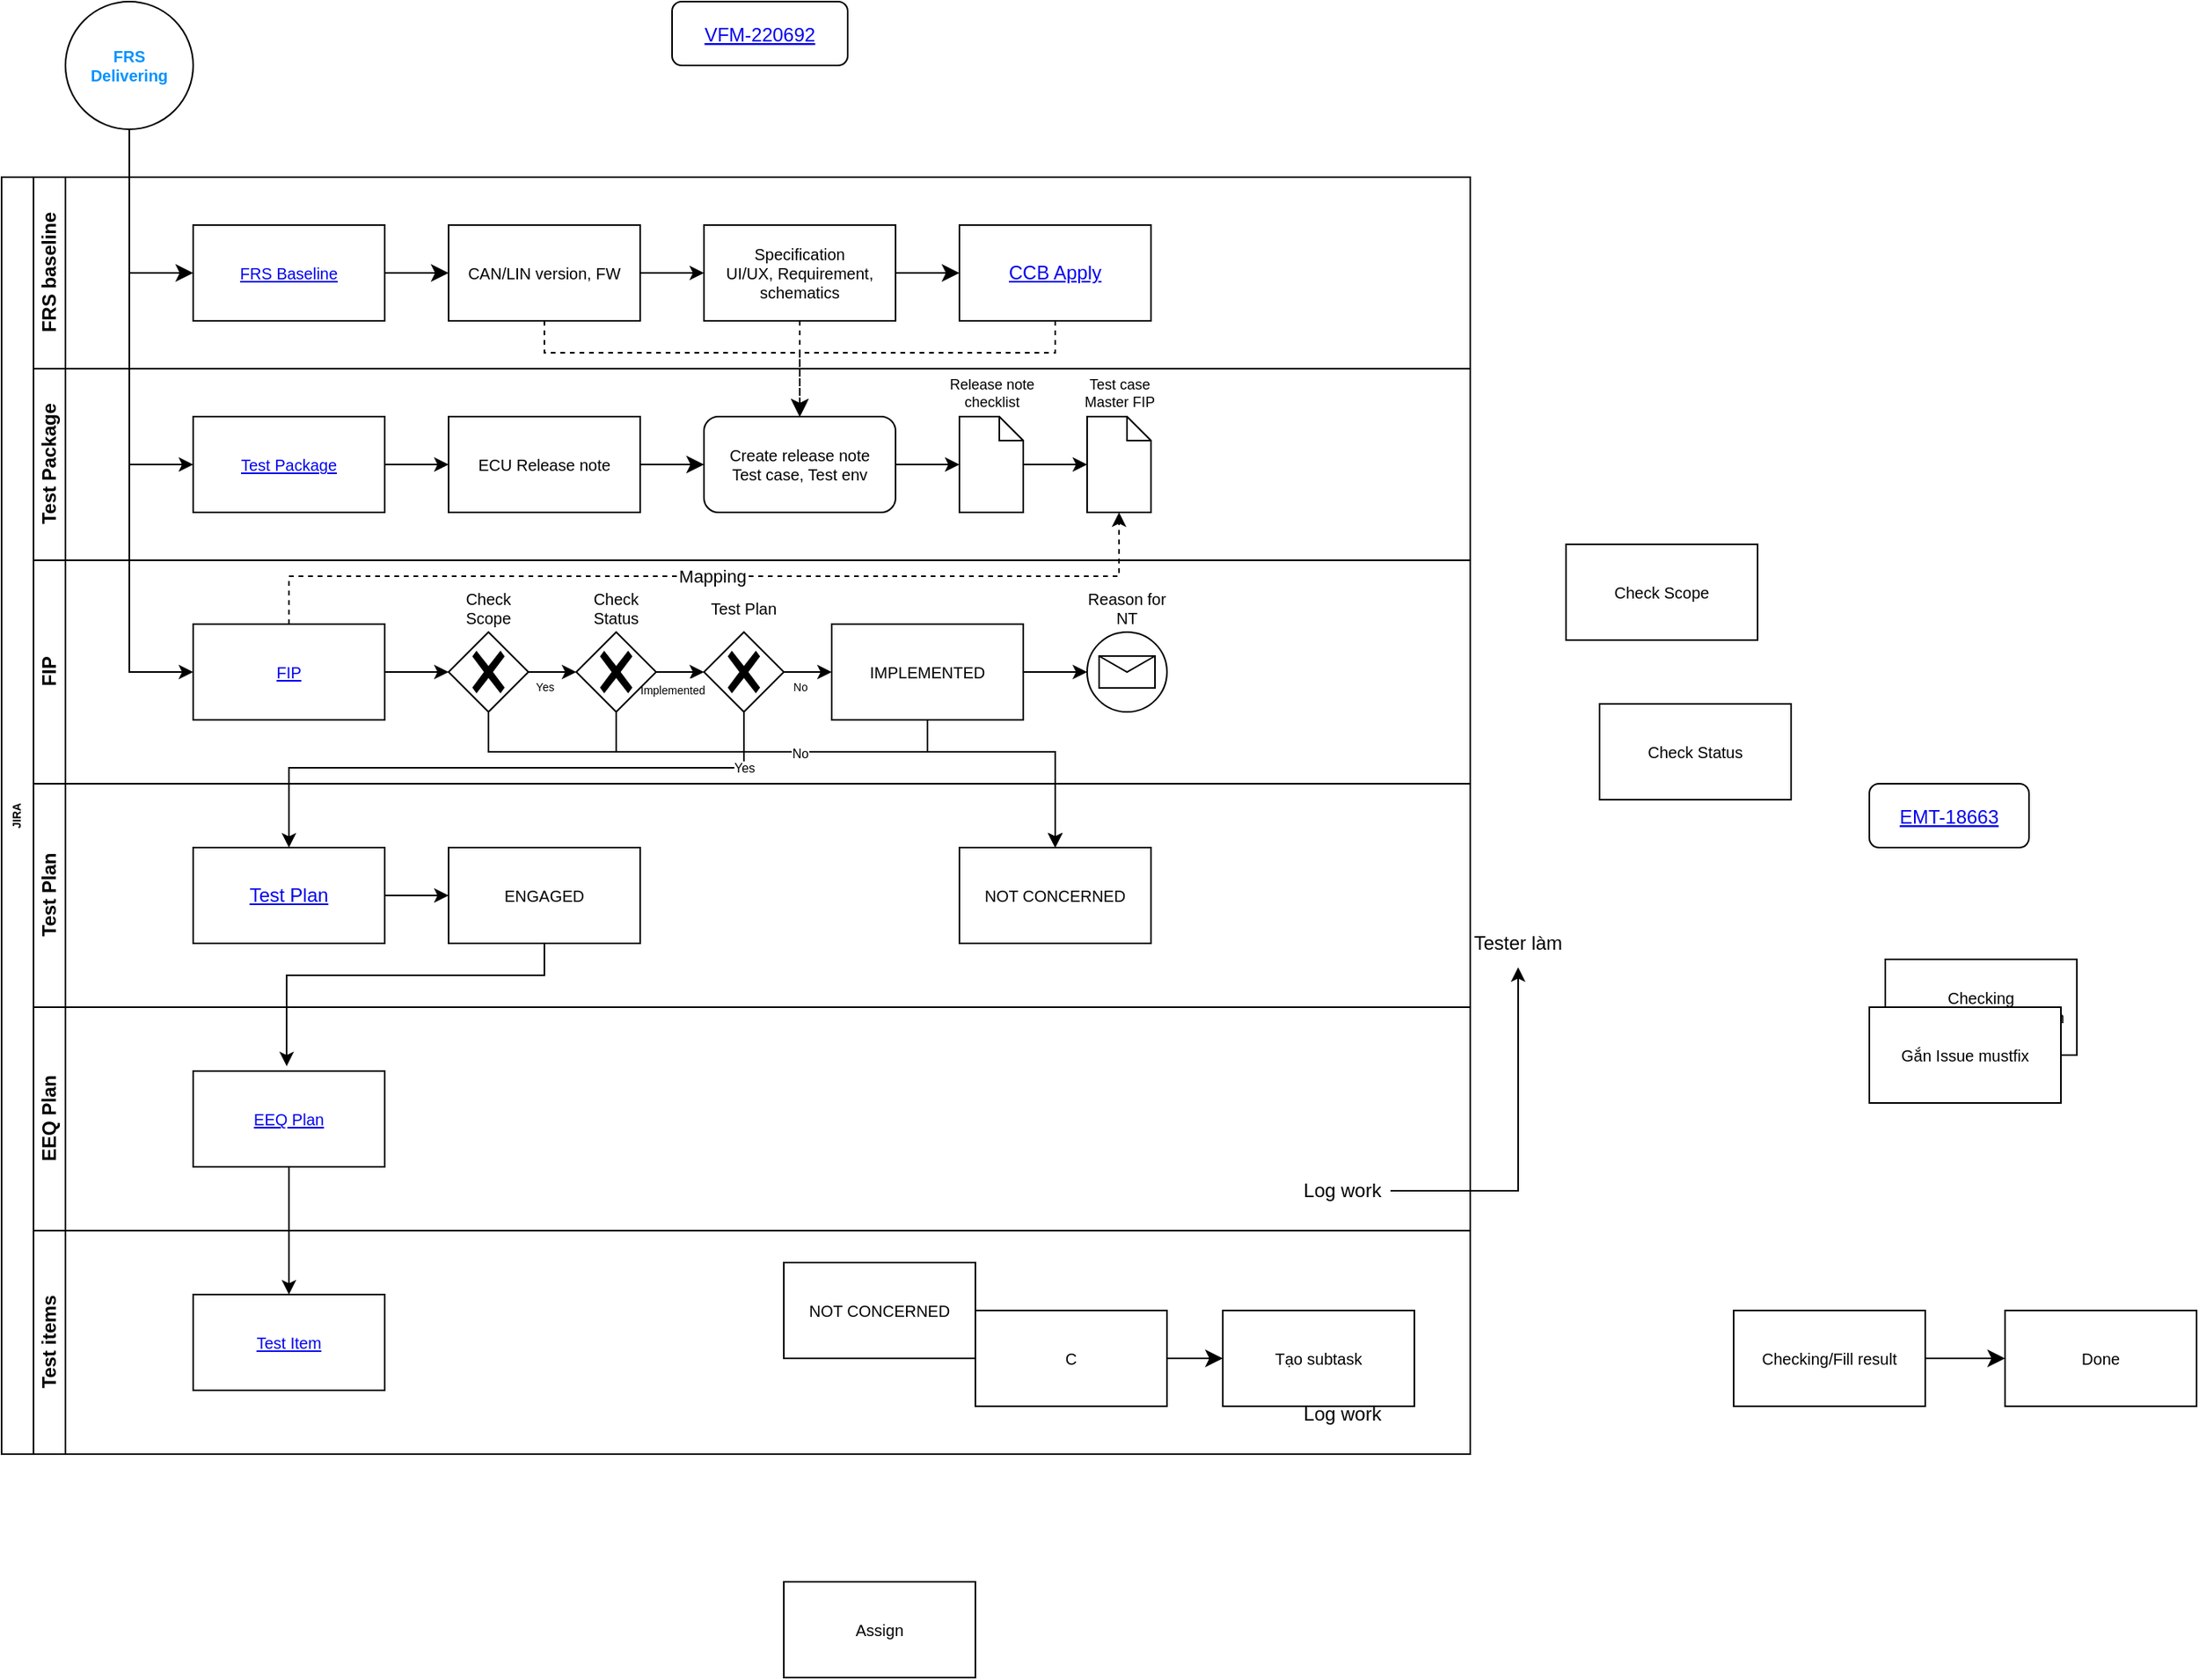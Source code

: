 <mxfile version="24.6.1" type="github">
  <diagram id="prtHgNgQTEPvFCAcTncT" name="Page-1">
    <mxGraphModel dx="2206" dy="1200" grid="1" gridSize="10" guides="1" tooltips="1" connect="1" arrows="1" fold="1" page="1" pageScale="1" pageWidth="827" pageHeight="1169" math="0" shadow="0">
      <root>
        <mxCell id="0" />
        <mxCell id="1" parent="0" />
        <UserObject label="JIRA" link="https://vingroupjsc.sharepoint.com/:x:/r/sites/VF-EEQualityCentre/_layouts/15/Doc.aspx?sourcedoc=%7B268B624A-8D3B-4E9C-AA28-62E9198A5E5C%7D&amp;file=LHD_VN_VF3_Master%20Tracker.xlsx&amp;action=default&amp;mobileredirect=true" id="dNxyNK7c78bLwvsdeMH5-19">
          <mxCell style="swimlane;html=1;childLayout=stackLayout;resizeParent=1;resizeParentMax=0;horizontal=0;startSize=20;horizontalStack=0;whiteSpace=wrap;fontSize=7;" parent="1" vertex="1">
            <mxGeometry x="120" y="120" width="920" height="800" as="geometry">
              <mxRectangle x="120" y="120" width="40" height="50" as="alternateBounds" />
            </mxGeometry>
          </mxCell>
        </UserObject>
        <mxCell id="dNxyNK7c78bLwvsdeMH5-20" value="FRS baseline" style="swimlane;html=1;startSize=20;horizontal=0;" parent="dNxyNK7c78bLwvsdeMH5-19" vertex="1">
          <mxGeometry x="20" width="900" height="120" as="geometry" />
        </mxCell>
        <mxCell id="qIckF98StNaj-yUu7WlP-11" value="" style="edgeStyle=none;curved=1;rounded=0;orthogonalLoop=1;jettySize=auto;html=1;fontSize=12;startSize=8;endSize=8;" parent="dNxyNK7c78bLwvsdeMH5-20" source="qIckF98StNaj-yUu7WlP-8" target="qIckF98StNaj-yUu7WlP-10" edge="1">
          <mxGeometry relative="1" as="geometry" />
        </mxCell>
        <UserObject label="&lt;span style=&quot;font-size: 10px;&quot;&gt;FRS Baseline&lt;/span&gt;" link="https://tms.vinfast.vn/browse/EEI-2372" id="qIckF98StNaj-yUu7WlP-8">
          <mxCell style="whiteSpace=wrap;html=1;fontSize=12;rounded=0;strokeColor=default;align=center;verticalAlign=middle;spacing=10;fontFamily=Helvetica;fontColor=#0000EE;fontStyle=4;fillColor=default;" parent="dNxyNK7c78bLwvsdeMH5-20" vertex="1">
            <mxGeometry x="100" y="30" width="120" height="60" as="geometry" />
          </mxCell>
        </UserObject>
        <mxCell id="qIckF98StNaj-yUu7WlP-13" value="" style="edgeStyle=none;curved=1;rounded=0;orthogonalLoop=1;jettySize=auto;html=1;fontSize=12;startSize=8;endSize=8;" parent="dNxyNK7c78bLwvsdeMH5-20" source="qIckF98StNaj-yUu7WlP-10" edge="1">
          <mxGeometry relative="1" as="geometry">
            <mxPoint x="340" y="60" as="targetPoint" />
          </mxGeometry>
        </mxCell>
        <mxCell id="7vbJa-Z3su7h4x0WSQ4t-16" style="edgeStyle=orthogonalEdgeStyle;rounded=0;orthogonalLoop=1;jettySize=auto;html=1;entryX=0;entryY=0.5;entryDx=0;entryDy=0;" edge="1" parent="dNxyNK7c78bLwvsdeMH5-20" source="qIckF98StNaj-yUu7WlP-10" target="qIckF98StNaj-yUu7WlP-14">
          <mxGeometry relative="1" as="geometry" />
        </mxCell>
        <mxCell id="qIckF98StNaj-yUu7WlP-10" value="&lt;span style=&quot;font-size: 10px;&quot;&gt;CAN/LIN version, FW&lt;/span&gt;" style="whiteSpace=wrap;html=1;fontSize=10;" parent="dNxyNK7c78bLwvsdeMH5-20" vertex="1">
          <mxGeometry x="260" y="30" width="120" height="60" as="geometry" />
        </mxCell>
        <mxCell id="7vbJa-Z3su7h4x0WSQ4t-48" style="edgeStyle=orthogonalEdgeStyle;rounded=0;orthogonalLoop=1;jettySize=auto;html=1;dashed=1;strokeColor=default;align=center;verticalAlign=middle;fontFamily=Helvetica;fontSize=12;fontColor=default;labelBackgroundColor=default;startSize=8;endArrow=classic;endSize=8;" edge="1" parent="dNxyNK7c78bLwvsdeMH5-20" source="qIckF98StNaj-yUu7WlP-14">
          <mxGeometry relative="1" as="geometry">
            <mxPoint x="480.0" y="150" as="targetPoint" />
          </mxGeometry>
        </mxCell>
        <mxCell id="qIckF98StNaj-yUu7WlP-14" value="Specification&lt;div&gt;UI/UX, Requirement, schematics&lt;/div&gt;" style="whiteSpace=wrap;html=1;fontSize=10;" parent="dNxyNK7c78bLwvsdeMH5-20" vertex="1">
          <mxGeometry x="420" y="30" width="120" height="60" as="geometry" />
        </mxCell>
        <UserObject label="CCB Apply" link="https://tms.vinfast.vn/browse/CCB-1562" id="qIckF98StNaj-yUu7WlP-18">
          <mxCell style="whiteSpace=wrap;html=1;fontSize=12;rounded=0;strokeColor=default;align=center;verticalAlign=middle;spacing=10;fontFamily=Helvetica;fontColor=#0000EE;fontStyle=4;fillColor=default;" parent="dNxyNK7c78bLwvsdeMH5-20" vertex="1">
            <mxGeometry x="580" y="30" width="120" height="60" as="geometry" />
          </mxCell>
        </UserObject>
        <mxCell id="qIckF98StNaj-yUu7WlP-19" value="" style="edgeStyle=none;curved=1;rounded=0;orthogonalLoop=1;jettySize=auto;html=1;fontSize=12;startSize=8;endSize=8;" parent="dNxyNK7c78bLwvsdeMH5-20" source="qIckF98StNaj-yUu7WlP-14" target="qIckF98StNaj-yUu7WlP-18" edge="1">
          <mxGeometry relative="1" as="geometry" />
        </mxCell>
        <mxCell id="dNxyNK7c78bLwvsdeMH5-21" value="Test Package" style="swimlane;html=1;startSize=20;horizontal=0;" parent="dNxyNK7c78bLwvsdeMH5-19" vertex="1">
          <mxGeometry x="20" y="120" width="900" height="120" as="geometry" />
        </mxCell>
        <mxCell id="qIckF98StNaj-yUu7WlP-25" value="" style="edgeStyle=none;curved=1;rounded=0;orthogonalLoop=1;jettySize=auto;html=1;fontSize=12;startSize=8;endSize=8;" parent="dNxyNK7c78bLwvsdeMH5-21" source="qIckF98StNaj-yUu7WlP-22" target="qIckF98StNaj-yUu7WlP-24" edge="1">
          <mxGeometry relative="1" as="geometry" />
        </mxCell>
        <mxCell id="qIckF98StNaj-yUu7WlP-22" value="&lt;span style=&quot;font-size: 10px;&quot;&gt;ECU&amp;nbsp;&lt;/span&gt;Release note" style="whiteSpace=wrap;html=1;fontSize=10;" parent="dNxyNK7c78bLwvsdeMH5-21" vertex="1">
          <mxGeometry x="260" y="30" width="120" height="60" as="geometry" />
        </mxCell>
        <mxCell id="qIckF98StNaj-yUu7WlP-24" value="Create release note&lt;div&gt;Test case, Test env&lt;/div&gt;" style="whiteSpace=wrap;html=1;fontSize=10;rounded=1;" parent="dNxyNK7c78bLwvsdeMH5-21" vertex="1">
          <mxGeometry x="420" y="30" width="120" height="60" as="geometry" />
        </mxCell>
        <mxCell id="7vbJa-Z3su7h4x0WSQ4t-41" style="edgeStyle=orthogonalEdgeStyle;rounded=0;orthogonalLoop=1;jettySize=auto;html=1;entryX=0;entryY=0.5;entryDx=0;entryDy=0;" edge="1" parent="dNxyNK7c78bLwvsdeMH5-21" source="7vbJa-Z3su7h4x0WSQ4t-17" target="qIckF98StNaj-yUu7WlP-22">
          <mxGeometry relative="1" as="geometry" />
        </mxCell>
        <UserObject label="&lt;span style=&quot;font-size: 10px;&quot;&gt;Test Package&lt;/span&gt;" link="https://tms.vinfast.vn/browse/EEI-2372" id="7vbJa-Z3su7h4x0WSQ4t-17">
          <mxCell style="whiteSpace=wrap;html=1;fontSize=12;rounded=0;strokeColor=default;align=center;verticalAlign=middle;spacing=10;fontFamily=Helvetica;fontColor=#0000EE;fontStyle=4;fillColor=default;" vertex="1" parent="dNxyNK7c78bLwvsdeMH5-21">
            <mxGeometry x="100" y="30" width="120" height="60" as="geometry" />
          </mxCell>
        </UserObject>
        <UserObject label="" link="https://vingroupjsc.sharepoint.com/:x:/r/sites/VF-EEQualityCentre/_layouts/15/Doc.aspx?sourcedoc=%7B7188D6CC-D743-4151-A7EC-9FD6CC27E06A%7D&amp;file=VF3_Release%20Note.xlsx&amp;action=default&amp;mobileredirect=true&amp;wdsle=0" id="7vbJa-Z3su7h4x0WSQ4t-30">
          <mxCell style="shape=mxgraph.bpmn.data;labelPosition=center;verticalLabelPosition=bottom;align=center;verticalAlign=top;size=15;html=1;" vertex="1" parent="dNxyNK7c78bLwvsdeMH5-21">
            <mxGeometry x="580" y="30" width="40" height="60" as="geometry" />
          </mxCell>
        </UserObject>
        <mxCell id="7vbJa-Z3su7h4x0WSQ4t-31" style="edgeStyle=orthogonalEdgeStyle;rounded=0;orthogonalLoop=1;jettySize=auto;html=1;entryX=0;entryY=0.5;entryDx=0;entryDy=0;entryPerimeter=0;" edge="1" parent="dNxyNK7c78bLwvsdeMH5-21" source="qIckF98StNaj-yUu7WlP-24" target="7vbJa-Z3su7h4x0WSQ4t-30">
          <mxGeometry relative="1" as="geometry" />
        </mxCell>
        <mxCell id="7vbJa-Z3su7h4x0WSQ4t-32" value="Release note&lt;div&gt;checklist&lt;/div&gt;" style="text;html=1;align=center;verticalAlign=middle;whiteSpace=wrap;rounded=0;fontSize=9;" vertex="1" parent="dNxyNK7c78bLwvsdeMH5-21">
          <mxGeometry x="567.5" width="65" height="30" as="geometry" />
        </mxCell>
        <UserObject label="" link="https://vingroupjsc.sharepoint.com/:x:/r/sites/VF-EEQualityCentre/_layouts/15/Doc.aspx?sourcedoc=%7B268B624A-8D3B-4E9C-AA28-62E9198A5E5C%7D&amp;file=LHD_VN_VF3_Master%20Tracker.xlsx&amp;action=default&amp;mobileredirect=true" id="7vbJa-Z3su7h4x0WSQ4t-36">
          <mxCell style="shape=mxgraph.bpmn.data;labelPosition=center;verticalLabelPosition=bottom;align=center;verticalAlign=top;size=15;html=1;" vertex="1" parent="dNxyNK7c78bLwvsdeMH5-21">
            <mxGeometry x="660" y="30" width="40" height="60" as="geometry" />
          </mxCell>
        </UserObject>
        <mxCell id="7vbJa-Z3su7h4x0WSQ4t-37" value="Test case&lt;div&gt;Master FIP&lt;/div&gt;" style="text;html=1;align=center;verticalAlign=middle;whiteSpace=wrap;rounded=0;fontSize=9;" vertex="1" parent="dNxyNK7c78bLwvsdeMH5-21">
          <mxGeometry x="647.5" width="65" height="30" as="geometry" />
        </mxCell>
        <mxCell id="7vbJa-Z3su7h4x0WSQ4t-38" style="edgeStyle=orthogonalEdgeStyle;rounded=0;orthogonalLoop=1;jettySize=auto;html=1;entryX=0;entryY=0.5;entryDx=0;entryDy=0;entryPerimeter=0;" edge="1" parent="dNxyNK7c78bLwvsdeMH5-21" source="7vbJa-Z3su7h4x0WSQ4t-30" target="7vbJa-Z3su7h4x0WSQ4t-36">
          <mxGeometry relative="1" as="geometry" />
        </mxCell>
        <mxCell id="7vbJa-Z3su7h4x0WSQ4t-18" value="FIP" style="swimlane;html=1;startSize=20;horizontal=0;" vertex="1" parent="dNxyNK7c78bLwvsdeMH5-19">
          <mxGeometry x="20" y="240" width="900" height="140" as="geometry" />
        </mxCell>
        <mxCell id="7vbJa-Z3su7h4x0WSQ4t-19" value="" style="edgeStyle=none;curved=1;rounded=0;orthogonalLoop=1;jettySize=auto;html=1;fontSize=12;startSize=8;endSize=8;" edge="1" parent="7vbJa-Z3su7h4x0WSQ4t-18" source="7vbJa-Z3su7h4x0WSQ4t-20">
          <mxGeometry relative="1" as="geometry">
            <mxPoint x="180" y="70" as="targetPoint" />
          </mxGeometry>
        </mxCell>
        <mxCell id="7vbJa-Z3su7h4x0WSQ4t-21" value="" style="edgeStyle=none;curved=1;rounded=0;orthogonalLoop=1;jettySize=auto;html=1;fontSize=12;startSize=8;endSize=8;" edge="1" parent="7vbJa-Z3su7h4x0WSQ4t-18" source="7vbJa-Z3su7h4x0WSQ4t-22">
          <mxGeometry relative="1" as="geometry">
            <mxPoint x="340.0" y="70" as="targetPoint" />
          </mxGeometry>
        </mxCell>
        <mxCell id="7vbJa-Z3su7h4x0WSQ4t-23" value="" style="edgeStyle=none;curved=1;rounded=0;orthogonalLoop=1;jettySize=auto;html=1;fontSize=12;startSize=8;endSize=8;" edge="1" parent="7vbJa-Z3su7h4x0WSQ4t-18" source="7vbJa-Z3su7h4x0WSQ4t-25">
          <mxGeometry relative="1" as="geometry">
            <mxPoint x="500.0" y="70" as="targetPoint" />
          </mxGeometry>
        </mxCell>
        <mxCell id="7vbJa-Z3su7h4x0WSQ4t-26" value="" style="edgeStyle=none;curved=1;rounded=0;orthogonalLoop=1;jettySize=auto;html=1;fontSize=12;startSize=8;endSize=8;" edge="1" parent="7vbJa-Z3su7h4x0WSQ4t-18" source="7vbJa-Z3su7h4x0WSQ4t-27">
          <mxGeometry relative="1" as="geometry">
            <mxPoint x="670.0" y="70" as="targetPoint" />
          </mxGeometry>
        </mxCell>
        <UserObject label="&lt;span style=&quot;font-size: 10px;&quot;&gt;FIP&lt;/span&gt;" link="https://tms.vinfast.vn/browse/EEI-2372" id="7vbJa-Z3su7h4x0WSQ4t-39">
          <mxCell style="whiteSpace=wrap;html=1;fontSize=12;rounded=0;strokeColor=default;align=center;verticalAlign=middle;spacing=10;fontFamily=Helvetica;fontColor=#0000EE;fontStyle=4;fillColor=default;" vertex="1" parent="7vbJa-Z3su7h4x0WSQ4t-18">
            <mxGeometry x="100" y="40" width="120" height="60" as="geometry" />
          </mxCell>
        </UserObject>
        <mxCell id="7vbJa-Z3su7h4x0WSQ4t-115" value="&lt;font style=&quot;font-size: 7px;&quot;&gt;Yes&lt;/font&gt;" style="edgeStyle=orthogonalEdgeStyle;rounded=0;orthogonalLoop=1;jettySize=auto;html=1;fontSize=7;" edge="1" parent="7vbJa-Z3su7h4x0WSQ4t-18" source="7vbJa-Z3su7h4x0WSQ4t-111">
          <mxGeometry x="-0.344" y="-10" relative="1" as="geometry">
            <mxPoint x="340.0" y="70" as="targetPoint" />
            <mxPoint as="offset" />
          </mxGeometry>
        </mxCell>
        <mxCell id="7vbJa-Z3su7h4x0WSQ4t-111" value="" style="points=[[0.25,0.25,0],[0.5,0,0],[0.75,0.25,0],[1,0.5,0],[0.75,0.75,0],[0.5,1,0],[0.25,0.75,0],[0,0.5,0]];shape=mxgraph.bpmn.gateway2;html=1;verticalLabelPosition=bottom;labelBackgroundColor=#ffffff;verticalAlign=top;align=center;perimeter=rhombusPerimeter;outlineConnect=0;outline=none;symbol=none;gwType=exclusive;" vertex="1" parent="7vbJa-Z3su7h4x0WSQ4t-18">
          <mxGeometry x="260" y="45" width="50" height="50" as="geometry" />
        </mxCell>
        <mxCell id="7vbJa-Z3su7h4x0WSQ4t-112" value="&lt;span style=&quot;font-size: 10px;&quot;&gt;Check Scope&lt;/span&gt;" style="text;html=1;align=center;verticalAlign=middle;whiteSpace=wrap;rounded=0;fontSize=10;" vertex="1" parent="7vbJa-Z3su7h4x0WSQ4t-18">
          <mxGeometry x="255" y="15" width="60" height="30" as="geometry" />
        </mxCell>
        <mxCell id="7vbJa-Z3su7h4x0WSQ4t-113" style="edgeStyle=orthogonalEdgeStyle;rounded=0;orthogonalLoop=1;jettySize=auto;html=1;entryX=0;entryY=0.5;entryDx=0;entryDy=0;entryPerimeter=0;" edge="1" parent="7vbJa-Z3su7h4x0WSQ4t-18" source="7vbJa-Z3su7h4x0WSQ4t-39" target="7vbJa-Z3su7h4x0WSQ4t-111">
          <mxGeometry relative="1" as="geometry" />
        </mxCell>
        <mxCell id="7vbJa-Z3su7h4x0WSQ4t-127" value="&lt;font style=&quot;font-size: 7px;&quot;&gt;Implemented&lt;/font&gt;" style="edgeStyle=orthogonalEdgeStyle;rounded=0;orthogonalLoop=1;jettySize=auto;html=1;" edge="1" parent="7vbJa-Z3su7h4x0WSQ4t-18" source="7vbJa-Z3su7h4x0WSQ4t-119" target="7vbJa-Z3su7h4x0WSQ4t-126">
          <mxGeometry x="0.2" y="-10" relative="1" as="geometry">
            <mxPoint as="offset" />
          </mxGeometry>
        </mxCell>
        <mxCell id="7vbJa-Z3su7h4x0WSQ4t-119" value="" style="points=[[0.25,0.25,0],[0.5,0,0],[0.75,0.25,0],[1,0.5,0],[0.75,0.75,0],[0.5,1,0],[0.25,0.75,0],[0,0.5,0]];shape=mxgraph.bpmn.gateway2;html=1;verticalLabelPosition=bottom;labelBackgroundColor=#ffffff;verticalAlign=top;align=center;perimeter=rhombusPerimeter;outlineConnect=0;outline=none;symbol=none;gwType=exclusive;" vertex="1" parent="7vbJa-Z3su7h4x0WSQ4t-18">
          <mxGeometry x="340" y="45" width="50" height="50" as="geometry" />
        </mxCell>
        <mxCell id="7vbJa-Z3su7h4x0WSQ4t-120" value="&lt;span style=&quot;font-size: 10px;&quot;&gt;Check Status&lt;/span&gt;" style="text;html=1;align=center;verticalAlign=middle;whiteSpace=wrap;rounded=0;fontSize=10;" vertex="1" parent="7vbJa-Z3su7h4x0WSQ4t-18">
          <mxGeometry x="335" y="15" width="60" height="30" as="geometry" />
        </mxCell>
        <mxCell id="7vbJa-Z3su7h4x0WSQ4t-130" value="No" style="edgeStyle=orthogonalEdgeStyle;rounded=0;orthogonalLoop=1;jettySize=auto;html=1;fontSize=7;" edge="1" parent="7vbJa-Z3su7h4x0WSQ4t-18" source="7vbJa-Z3su7h4x0WSQ4t-126">
          <mxGeometry x="-0.345" y="-10" relative="1" as="geometry">
            <mxPoint x="500.0" y="70" as="targetPoint" />
            <mxPoint as="offset" />
          </mxGeometry>
        </mxCell>
        <mxCell id="7vbJa-Z3su7h4x0WSQ4t-126" value="" style="points=[[0.25,0.25,0],[0.5,0,0],[0.75,0.25,0],[1,0.5,0],[0.75,0.75,0],[0.5,1,0],[0.25,0.75,0],[0,0.5,0]];shape=mxgraph.bpmn.gateway2;html=1;verticalLabelPosition=bottom;labelBackgroundColor=#ffffff;verticalAlign=top;align=center;perimeter=rhombusPerimeter;outlineConnect=0;outline=none;symbol=none;gwType=exclusive;" vertex="1" parent="7vbJa-Z3su7h4x0WSQ4t-18">
          <mxGeometry x="420" y="45" width="50" height="50" as="geometry" />
        </mxCell>
        <mxCell id="7vbJa-Z3su7h4x0WSQ4t-128" value="&lt;span style=&quot;font-size: 10px;&quot;&gt;Test Plan&lt;/span&gt;" style="text;html=1;align=center;verticalAlign=middle;whiteSpace=wrap;rounded=0;fontSize=10;" vertex="1" parent="7vbJa-Z3su7h4x0WSQ4t-18">
          <mxGeometry x="415" y="15" width="60" height="30" as="geometry" />
        </mxCell>
        <mxCell id="7vbJa-Z3su7h4x0WSQ4t-138" style="edgeStyle=orthogonalEdgeStyle;rounded=0;orthogonalLoop=1;jettySize=auto;html=1;" edge="1" parent="7vbJa-Z3su7h4x0WSQ4t-18" source="7vbJa-Z3su7h4x0WSQ4t-131" target="7vbJa-Z3su7h4x0WSQ4t-137">
          <mxGeometry relative="1" as="geometry" />
        </mxCell>
        <mxCell id="7vbJa-Z3su7h4x0WSQ4t-131" value="IMPLEMENTED" style="whiteSpace=wrap;html=1;fontSize=10;" vertex="1" parent="7vbJa-Z3su7h4x0WSQ4t-18">
          <mxGeometry x="500" y="40" width="120" height="60" as="geometry" />
        </mxCell>
        <mxCell id="7vbJa-Z3su7h4x0WSQ4t-137" value="" style="points=[[0.145,0.145,0],[0.5,0,0],[0.855,0.145,0],[1,0.5,0],[0.855,0.855,0],[0.5,1,0],[0.145,0.855,0],[0,0.5,0]];shape=mxgraph.bpmn.event;html=1;verticalLabelPosition=bottom;labelBackgroundColor=#ffffff;verticalAlign=top;align=center;perimeter=ellipsePerimeter;outlineConnect=0;aspect=fixed;outline=standard;symbol=message;" vertex="1" parent="7vbJa-Z3su7h4x0WSQ4t-18">
          <mxGeometry x="660" y="45" width="50" height="50" as="geometry" />
        </mxCell>
        <mxCell id="7vbJa-Z3su7h4x0WSQ4t-139" value="Reason for NT" style="text;html=1;align=center;verticalAlign=middle;whiteSpace=wrap;rounded=0;fontSize=10;" vertex="1" parent="7vbJa-Z3su7h4x0WSQ4t-18">
          <mxGeometry x="655" y="15" width="60" height="30" as="geometry" />
        </mxCell>
        <mxCell id="dNxyNK7c78bLwvsdeMH5-22" value="Test Plan" style="swimlane;html=1;startSize=20;horizontal=0;" parent="dNxyNK7c78bLwvsdeMH5-19" vertex="1">
          <mxGeometry x="20" y="380" width="900" height="140" as="geometry" />
        </mxCell>
        <mxCell id="7vbJa-Z3su7h4x0WSQ4t-159" value="" style="edgeStyle=orthogonalEdgeStyle;rounded=0;orthogonalLoop=1;jettySize=auto;html=1;" edge="1" parent="dNxyNK7c78bLwvsdeMH5-22" source="7vbJa-Z3su7h4x0WSQ4t-155">
          <mxGeometry relative="1" as="geometry">
            <mxPoint x="260" y="70" as="targetPoint" />
          </mxGeometry>
        </mxCell>
        <UserObject label="Test Plan" link="https://tms.vinfast.vn/browse/VFM-221913" id="7vbJa-Z3su7h4x0WSQ4t-155">
          <mxCell style="whiteSpace=wrap;html=1;fontSize=12;rounded=0;strokeColor=default;align=center;verticalAlign=middle;spacing=10;fontFamily=Helvetica;fontColor=#0000EE;fontStyle=4;fillColor=default;" vertex="1" parent="dNxyNK7c78bLwvsdeMH5-22">
            <mxGeometry x="100" y="40" width="120" height="60" as="geometry" />
          </mxCell>
        </UserObject>
        <mxCell id="qIckF98StNaj-yUu7WlP-31" value="ENGAGED" style="whiteSpace=wrap;html=1;fontSize=10;" parent="dNxyNK7c78bLwvsdeMH5-22" vertex="1">
          <mxGeometry x="260" y="40" width="120" height="60" as="geometry" />
        </mxCell>
        <mxCell id="7vbJa-Z3su7h4x0WSQ4t-160" value="NOT CONCERNED" style="whiteSpace=wrap;html=1;fontSize=10;" vertex="1" parent="dNxyNK7c78bLwvsdeMH5-22">
          <mxGeometry x="580" y="40" width="120" height="60" as="geometry" />
        </mxCell>
        <mxCell id="qIckF98StNaj-yUu7WlP-33" value="EEQ Plan" style="swimlane;html=1;startSize=20;horizontal=0;" parent="dNxyNK7c78bLwvsdeMH5-19" vertex="1">
          <mxGeometry x="20" y="520" width="900" height="140" as="geometry" />
        </mxCell>
        <mxCell id="7vbJa-Z3su7h4x0WSQ4t-2" value="Log work" style="text;html=1;align=center;verticalAlign=middle;whiteSpace=wrap;rounded=0;" vertex="1" parent="qIckF98StNaj-yUu7WlP-33">
          <mxGeometry x="790" y="100" width="60" height="30" as="geometry" />
        </mxCell>
        <UserObject label="&lt;span style=&quot;font-size: 10px;&quot;&gt;EEQ Plan&lt;/span&gt;" link="https://tms.vinfast.vn/browse/EEI-2372" id="7vbJa-Z3su7h4x0WSQ4t-167">
          <mxCell style="whiteSpace=wrap;html=1;fontSize=12;rounded=0;strokeColor=default;align=center;verticalAlign=middle;spacing=10;fontFamily=Helvetica;fontColor=#0000EE;fontStyle=4;fillColor=default;" vertex="1" parent="qIckF98StNaj-yUu7WlP-33">
            <mxGeometry x="100" y="40" width="120" height="60" as="geometry" />
          </mxCell>
        </UserObject>
        <mxCell id="7vbJa-Z3su7h4x0WSQ4t-47" style="edgeStyle=orthogonalEdgeStyle;rounded=0;orthogonalLoop=1;jettySize=auto;html=1;entryX=0.5;entryY=0;entryDx=0;entryDy=0;dashed=1;" edge="1" parent="dNxyNK7c78bLwvsdeMH5-19" source="qIckF98StNaj-yUu7WlP-10" target="qIckF98StNaj-yUu7WlP-24">
          <mxGeometry relative="1" as="geometry">
            <Array as="points">
              <mxPoint x="340" y="110" />
              <mxPoint x="500" y="110" />
            </Array>
          </mxGeometry>
        </mxCell>
        <mxCell id="7vbJa-Z3su7h4x0WSQ4t-50" style="edgeStyle=orthogonalEdgeStyle;rounded=0;orthogonalLoop=1;jettySize=auto;html=1;entryX=0.5;entryY=0;entryDx=0;entryDy=0;dashed=1;strokeColor=default;align=center;verticalAlign=middle;fontFamily=Helvetica;fontSize=12;fontColor=default;labelBackgroundColor=default;startSize=8;endArrow=classic;endSize=8;" edge="1" parent="dNxyNK7c78bLwvsdeMH5-19" source="qIckF98StNaj-yUu7WlP-18" target="qIckF98StNaj-yUu7WlP-24">
          <mxGeometry relative="1" as="geometry">
            <Array as="points">
              <mxPoint x="660" y="110" />
              <mxPoint x="500" y="110" />
            </Array>
          </mxGeometry>
        </mxCell>
        <mxCell id="7vbJa-Z3su7h4x0WSQ4t-118" value="Mapping" style="edgeStyle=orthogonalEdgeStyle;rounded=0;orthogonalLoop=1;jettySize=auto;html=1;dashed=1;" edge="1" parent="dNxyNK7c78bLwvsdeMH5-19" source="7vbJa-Z3su7h4x0WSQ4t-39" target="7vbJa-Z3su7h4x0WSQ4t-36">
          <mxGeometry relative="1" as="geometry">
            <Array as="points">
              <mxPoint x="180" y="250" />
              <mxPoint x="700" y="250" />
            </Array>
          </mxGeometry>
        </mxCell>
        <mxCell id="7vbJa-Z3su7h4x0WSQ4t-156" value="Yes" style="edgeStyle=orthogonalEdgeStyle;rounded=0;orthogonalLoop=1;jettySize=auto;html=1;entryX=0.5;entryY=0;entryDx=0;entryDy=0;fontSize=8;" edge="1" parent="dNxyNK7c78bLwvsdeMH5-19" source="7vbJa-Z3su7h4x0WSQ4t-126" target="7vbJa-Z3su7h4x0WSQ4t-155">
          <mxGeometry x="-0.811" relative="1" as="geometry">
            <Array as="points">
              <mxPoint x="465" y="370" />
              <mxPoint x="180" y="370" />
            </Array>
            <mxPoint as="offset" />
          </mxGeometry>
        </mxCell>
        <mxCell id="7vbJa-Z3su7h4x0WSQ4t-164" style="edgeStyle=orthogonalEdgeStyle;rounded=0;orthogonalLoop=1;jettySize=auto;html=1;entryX=0.5;entryY=0;entryDx=0;entryDy=0;" edge="1" parent="dNxyNK7c78bLwvsdeMH5-19" source="7vbJa-Z3su7h4x0WSQ4t-119" target="7vbJa-Z3su7h4x0WSQ4t-160">
          <mxGeometry relative="1" as="geometry">
            <Array as="points">
              <mxPoint x="385" y="360" />
              <mxPoint x="660" y="360" />
            </Array>
          </mxGeometry>
        </mxCell>
        <mxCell id="7vbJa-Z3su7h4x0WSQ4t-165" style="edgeStyle=orthogonalEdgeStyle;rounded=0;orthogonalLoop=1;jettySize=auto;html=1;entryX=0.5;entryY=0;entryDx=0;entryDy=0;" edge="1" parent="dNxyNK7c78bLwvsdeMH5-19" source="7vbJa-Z3su7h4x0WSQ4t-131" target="7vbJa-Z3su7h4x0WSQ4t-160">
          <mxGeometry relative="1" as="geometry">
            <Array as="points">
              <mxPoint x="580" y="360" />
              <mxPoint x="660" y="360" />
            </Array>
          </mxGeometry>
        </mxCell>
        <mxCell id="7vbJa-Z3su7h4x0WSQ4t-168" style="edgeStyle=orthogonalEdgeStyle;rounded=0;orthogonalLoop=1;jettySize=auto;html=1;entryX=0.488;entryY=-0.051;entryDx=0;entryDy=0;entryPerimeter=0;" edge="1" parent="dNxyNK7c78bLwvsdeMH5-19" source="qIckF98StNaj-yUu7WlP-31" target="7vbJa-Z3su7h4x0WSQ4t-167">
          <mxGeometry relative="1" as="geometry">
            <Array as="points">
              <mxPoint x="340" y="500" />
              <mxPoint x="179" y="500" />
            </Array>
          </mxGeometry>
        </mxCell>
        <mxCell id="7vbJa-Z3su7h4x0WSQ4t-170" value="Test items" style="swimlane;html=1;startSize=20;horizontal=0;" vertex="1" parent="dNxyNK7c78bLwvsdeMH5-19">
          <mxGeometry x="20" y="660" width="900" height="140" as="geometry" />
        </mxCell>
        <mxCell id="7vbJa-Z3su7h4x0WSQ4t-171" value="Log work" style="text;html=1;align=center;verticalAlign=middle;whiteSpace=wrap;rounded=0;" vertex="1" parent="7vbJa-Z3su7h4x0WSQ4t-170">
          <mxGeometry x="790" y="100" width="60" height="30" as="geometry" />
        </mxCell>
        <UserObject label="&lt;span style=&quot;font-size: 10px;&quot;&gt;Test Item&lt;/span&gt;" link="https://tms.vinfast.vn/browse/EEI-2372" id="7vbJa-Z3su7h4x0WSQ4t-172">
          <mxCell style="whiteSpace=wrap;html=1;fontSize=12;rounded=0;strokeColor=default;align=center;verticalAlign=middle;spacing=10;fontFamily=Helvetica;fontColor=#0000EE;fontStyle=4;fillColor=default;" vertex="1" parent="7vbJa-Z3su7h4x0WSQ4t-170">
            <mxGeometry x="100" y="40" width="120" height="60" as="geometry" />
          </mxCell>
        </UserObject>
        <mxCell id="7vbJa-Z3su7h4x0WSQ4t-178" value="NOT CONCERNED" style="whiteSpace=wrap;html=1;fontSize=10;" vertex="1" parent="7vbJa-Z3su7h4x0WSQ4t-170">
          <mxGeometry x="470" y="20" width="120" height="60" as="geometry" />
        </mxCell>
        <mxCell id="7vbJa-Z3su7h4x0WSQ4t-179" style="edgeStyle=orthogonalEdgeStyle;rounded=0;orthogonalLoop=1;jettySize=auto;html=1;entryX=0.5;entryY=0;entryDx=0;entryDy=0;" edge="1" parent="dNxyNK7c78bLwvsdeMH5-19" source="7vbJa-Z3su7h4x0WSQ4t-167" target="7vbJa-Z3su7h4x0WSQ4t-172">
          <mxGeometry relative="1" as="geometry" />
        </mxCell>
        <mxCell id="7vbJa-Z3su7h4x0WSQ4t-180" value="&lt;font style=&quot;font-size: 8px;&quot;&gt;No&lt;/font&gt;" style="edgeStyle=orthogonalEdgeStyle;rounded=0;orthogonalLoop=1;jettySize=auto;html=1;entryX=0.5;entryY=0;entryDx=0;entryDy=0;" edge="1" parent="dNxyNK7c78bLwvsdeMH5-19" source="7vbJa-Z3su7h4x0WSQ4t-111" target="7vbJa-Z3su7h4x0WSQ4t-160">
          <mxGeometry relative="1" as="geometry">
            <Array as="points">
              <mxPoint x="305" y="360" />
              <mxPoint x="660" y="360" />
            </Array>
            <mxPoint as="offset" />
          </mxGeometry>
        </mxCell>
        <mxCell id="qIckF98StNaj-yUu7WlP-9" value="" style="edgeStyle=orthogonalEdgeStyle;rounded=0;orthogonalLoop=1;jettySize=auto;html=1;fontSize=12;startSize=8;endSize=8;strokeColor=default;align=center;verticalAlign=middle;fontFamily=Helvetica;fontColor=default;labelBackgroundColor=default;endArrow=classic;exitX=0.5;exitY=1;exitDx=0;exitDy=0;" parent="1" target="qIckF98StNaj-yUu7WlP-8" edge="1" source="qIckF98StNaj-yUu7WlP-48">
          <mxGeometry relative="1" as="geometry">
            <mxPoint x="225" y="90" as="sourcePoint" />
            <Array as="points">
              <mxPoint x="200" y="180" />
            </Array>
          </mxGeometry>
        </mxCell>
        <mxCell id="7vbJa-Z3su7h4x0WSQ4t-13" style="edgeStyle=orthogonalEdgeStyle;rounded=0;orthogonalLoop=1;jettySize=auto;html=1;entryX=0;entryY=0.5;entryDx=0;entryDy=0;" edge="1" parent="1" source="qIckF98StNaj-yUu7WlP-48" target="7vbJa-Z3su7h4x0WSQ4t-17">
          <mxGeometry relative="1" as="geometry">
            <mxPoint x="225" y="270" as="targetPoint" />
            <Array as="points">
              <mxPoint x="200" y="300" />
            </Array>
          </mxGeometry>
        </mxCell>
        <mxCell id="7vbJa-Z3su7h4x0WSQ4t-40" style="edgeStyle=orthogonalEdgeStyle;rounded=0;orthogonalLoop=1;jettySize=auto;html=1;entryX=0;entryY=0.5;entryDx=0;entryDy=0;" edge="1" parent="1" source="qIckF98StNaj-yUu7WlP-48" target="7vbJa-Z3su7h4x0WSQ4t-39">
          <mxGeometry relative="1" as="geometry" />
        </mxCell>
        <UserObject label="FRS&lt;br&gt;Delivering" link="https://tms.vinfast.vn/browse/VFM-201341" id="qIckF98StNaj-yUu7WlP-48">
          <mxCell style="ellipse;whiteSpace=wrap;html=1;fontSize=10;fontStyle=1;labelBackgroundColor=none;labelBorderColor=none;fontColor=#0392FF;" parent="1" vertex="1">
            <mxGeometry x="160" y="10" width="80" height="80" as="geometry" />
          </mxCell>
        </UserObject>
        <UserObject label="EMT-18663" link="https://tms.vinfast.vn/browse/EMT-18663" id="ztss_zcHzE37luHq0jF5-4">
          <mxCell style="fontColor=#0000EE;fontStyle=4;rounded=1;overflow=hidden;spacing=10;" parent="1" vertex="1">
            <mxGeometry x="1290" y="500" width="100" height="40" as="geometry" />
          </mxCell>
        </UserObject>
        <mxCell id="7vbJa-Z3su7h4x0WSQ4t-3" value="Tester làm" style="text;html=1;align=center;verticalAlign=middle;whiteSpace=wrap;rounded=0;" vertex="1" parent="1">
          <mxGeometry x="1040" y="585" width="60" height="30" as="geometry" />
        </mxCell>
        <mxCell id="7vbJa-Z3su7h4x0WSQ4t-4" style="edgeStyle=orthogonalEdgeStyle;rounded=0;orthogonalLoop=1;jettySize=auto;html=1;" edge="1" parent="1" source="7vbJa-Z3su7h4x0WSQ4t-2" target="7vbJa-Z3su7h4x0WSQ4t-3">
          <mxGeometry relative="1" as="geometry" />
        </mxCell>
        <UserObject label="VFM-220692" link="https://tms.vinfast.vn/browse/VFM-220692" id="ztss_zcHzE37luHq0jF5-3">
          <mxCell style="fontColor=#0000EE;fontStyle=4;rounded=1;overflow=hidden;spacing=10;" parent="1" vertex="1">
            <mxGeometry x="540" y="10" width="110" height="40" as="geometry" />
          </mxCell>
        </UserObject>
        <mxCell id="7vbJa-Z3su7h4x0WSQ4t-53" value="Check Scope" style="whiteSpace=wrap;html=1;fontSize=10;" vertex="1" parent="1">
          <mxGeometry x="1100" y="350" width="120" height="60" as="geometry" />
        </mxCell>
        <mxCell id="7vbJa-Z3su7h4x0WSQ4t-109" value="Check Status" style="whiteSpace=wrap;html=1;fontSize=10;" vertex="1" parent="1">
          <mxGeometry x="1121" y="450" width="120" height="60" as="geometry" />
        </mxCell>
        <mxCell id="qIckF98StNaj-yUu7WlP-26" value="&lt;div&gt;Checking&lt;/div&gt;Điền thông tin Test plan" style="whiteSpace=wrap;html=1;fontSize=10;" parent="1" vertex="1">
          <mxGeometry x="1300" y="610" width="120" height="60" as="geometry" />
        </mxCell>
        <mxCell id="qIckF98StNaj-yUu7WlP-44" value="Gắn Issue mustfix" style="whiteSpace=wrap;html=1;fontSize=10;" parent="1" vertex="1">
          <mxGeometry x="1290" y="640" width="120" height="60" as="geometry" />
        </mxCell>
        <mxCell id="qIckF98StNaj-yUu7WlP-35" value="C" style="whiteSpace=wrap;html=1;fontSize=10;" parent="1" vertex="1">
          <mxGeometry x="730" y="830" width="120" height="60" as="geometry" />
        </mxCell>
        <mxCell id="qIckF98StNaj-yUu7WlP-36" value="Tạo subtask" style="whiteSpace=wrap;html=1;fontSize=10;" parent="1" vertex="1">
          <mxGeometry x="885" y="830" width="120" height="60" as="geometry" />
        </mxCell>
        <mxCell id="qIckF98StNaj-yUu7WlP-38" value="Assign" style="whiteSpace=wrap;html=1;fontSize=10;" parent="1" vertex="1">
          <mxGeometry x="610" y="1000" width="120" height="60" as="geometry" />
        </mxCell>
        <mxCell id="qIckF98StNaj-yUu7WlP-40" value="Checking/Fill result" style="whiteSpace=wrap;html=1;fontSize=10;" parent="1" vertex="1">
          <mxGeometry x="1205" y="830" width="120" height="60" as="geometry" />
        </mxCell>
        <mxCell id="qIckF98StNaj-yUu7WlP-42" value="Done" style="whiteSpace=wrap;html=1;fontSize=10;" parent="1" vertex="1">
          <mxGeometry x="1375" y="830" width="120" height="60" as="geometry" />
        </mxCell>
        <mxCell id="qIckF98StNaj-yUu7WlP-34" value="" style="edgeStyle=none;curved=1;rounded=0;orthogonalLoop=1;jettySize=auto;html=1;fontSize=12;startSize=8;endSize=8;" parent="1" source="qIckF98StNaj-yUu7WlP-35" target="qIckF98StNaj-yUu7WlP-36" edge="1">
          <mxGeometry relative="1" as="geometry" />
        </mxCell>
        <mxCell id="qIckF98StNaj-yUu7WlP-43" value="" style="edgeStyle=none;curved=1;rounded=0;orthogonalLoop=1;jettySize=auto;html=1;fontSize=12;startSize=8;endSize=8;" parent="1" source="qIckF98StNaj-yUu7WlP-40" target="qIckF98StNaj-yUu7WlP-42" edge="1">
          <mxGeometry relative="1" as="geometry" />
        </mxCell>
      </root>
    </mxGraphModel>
  </diagram>
</mxfile>
